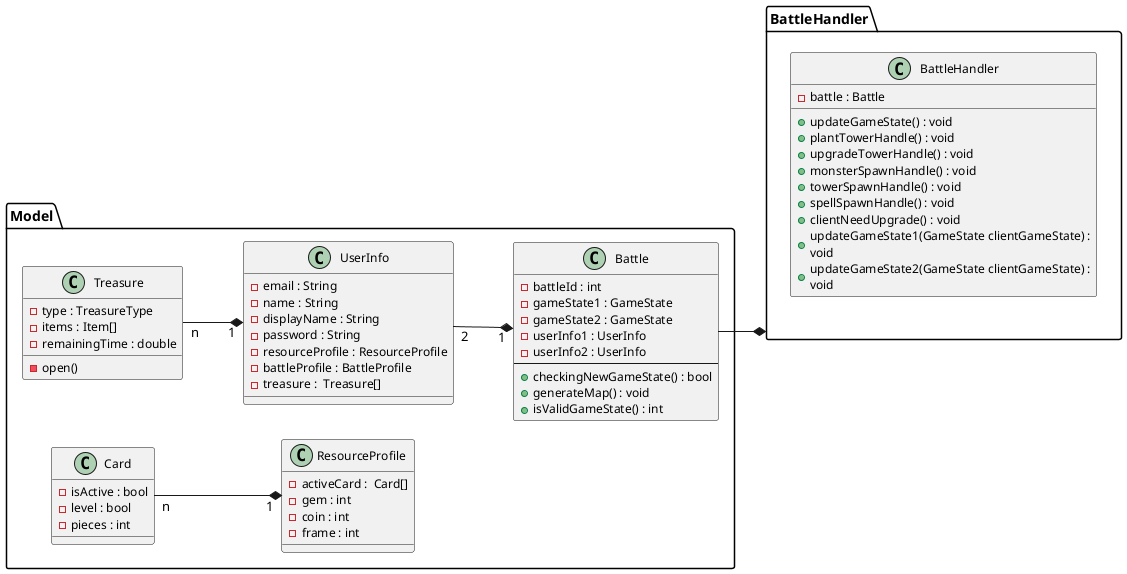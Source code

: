 @startuml

skinparam wrapwidth 300
skinparam classfontname cascadia code
skinparam classfontsize 16
skinparam classattributefontname cascadia code
skinparam classattributefontsize 12
left to right direction


package BattleHandler {
    class BattleHandler {
        - battle : Battle
        + updateGameState() : void
        + plantTowerHandle() : void
        + upgradeTowerHandle() : void
        + monsterSpawnHandle() : void
        + towerSpawnHandle() : void
        + spellSpawnHandle() : void
        + clientNeedUpgrade() : void
        + updateGameState1(GameState clientGameState) : void
        + updateGameState2(GameState clientGameState) : void
    }
}


package Model {

    class Battle {
        - battleId : int
        - gameState1 : GameState
        - gameState2 : GameState
        - userInfo1 : UserInfo
        - userInfo2 : UserInfo
        ---
        + checkingNewGameState() : bool
        + generateMap() : void
        + isValidGameState() : int
    }

    class UserInfo {
        - email : String
        - name : String
        - displayName : String
        - password : String
        - resourceProfile : ResourceProfile
        - battleProfile : BattleProfile
        - treasure :  Treasure[]
    }

    class Treasure {
        - type : TreasureType
        - items : Item[]
        - remainingTime : double
        - open()
    }

    class ResourceProfile {
        - activeCard :  Card[]
        - gem : int
        - coin : int
        - frame : int
    }

    class Card {
        - isActive : bool
        - level : bool
        - pieces : int
    }
    Card "n" --* "1" ResourceProfile
    Treasure "n" --* "1" UserInfo
    UserInfo "2" --* "1" Battle
}
Battle --* BattleHandler

@enduml